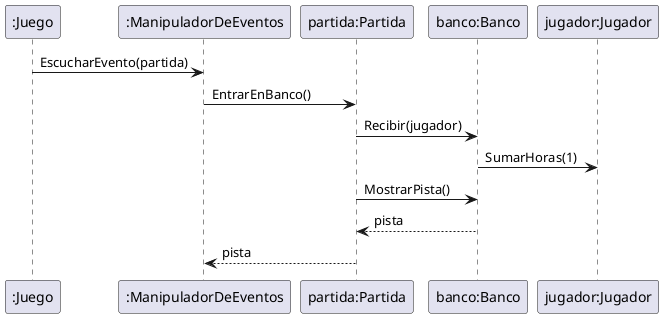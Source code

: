 @startuml
'https://plantuml.com/sequence-diagram

participant ":Juego" as J
participant ":ManipuladorDeEventos" as ME
participant "partida:Partida" as P
participant "banco:Banco" as B
participant "jugador:Jugador" as JG

J -> ME: EscucharEvento(partida)
ME -> P: EntrarEnBanco()
P -> B: Recibir(jugador)
B -> JG: SumarHoras(1)

P -> B: MostrarPista()
P <-- B: pista
ME <-- P: pista

@enduml